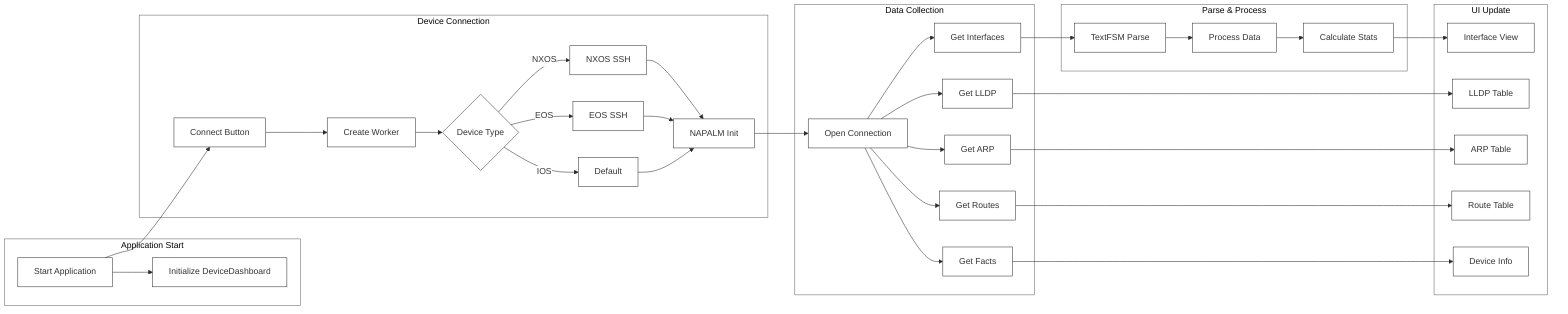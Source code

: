 %%{init: {'theme': 'base', 'themeVariables': { 'primaryColor': '#fff', 'textColor': '#2b2b2b', 'lineColor': '#2b2b2b'}}}%%
flowchart LR
    subgraph APP_INIT[Application Start]
        A[Start Application] --> B[Initialize DeviceDashboard]
    end

    subgraph DEVICE_CONN[Device Connection]
        E[Connect Button] --> F[Create Worker]
        F --> G{Device Type}
        G -->|NXOS| H1[NXOS SSH]
        G -->|EOS| H2[EOS SSH]
        G -->|IOS| H3[Default]
        H1 & H2 & H3 --> I[NAPALM Init]
    end

    subgraph DATA_COLLECT[Data Collection]
        I --> J[Open Connection]
        J --> K[Get Facts]
        J --> M1[Get Interfaces]
        J --> M2[Get LLDP]
        J --> M3[Get ARP]
        J --> M4[Get Routes]
    end

    subgraph PARSE[Parse & Process]
        M1 --> N1[TextFSM Parse]
        N1 --> O1[Process Data]
        O1 --> P1[Calculate Stats]
    end

    subgraph UPDATE[UI Update]
        P1 --> Q1[Interface View]
        M2 --> Q2[LLDP Table]
        M3 --> Q3[ARP Table]
        M4 --> Q4[Route Table]
        K --> Q5[Device Info]
    end

    A --> E

    style APP_INIT fill:#ffffff,stroke:#666
    style DEVICE_CONN fill:#ffffff,stroke:#666
    style DATA_COLLECT fill:#ffffff,stroke:#666
    style PARSE fill:#ffffff,stroke:#666
    style UPDATE fill:#ffffff,stroke:#666
    
    classDef default fill:#fff,stroke:#333,color:#333
    classDef decision fill:#fff,stroke:#333,color:#333